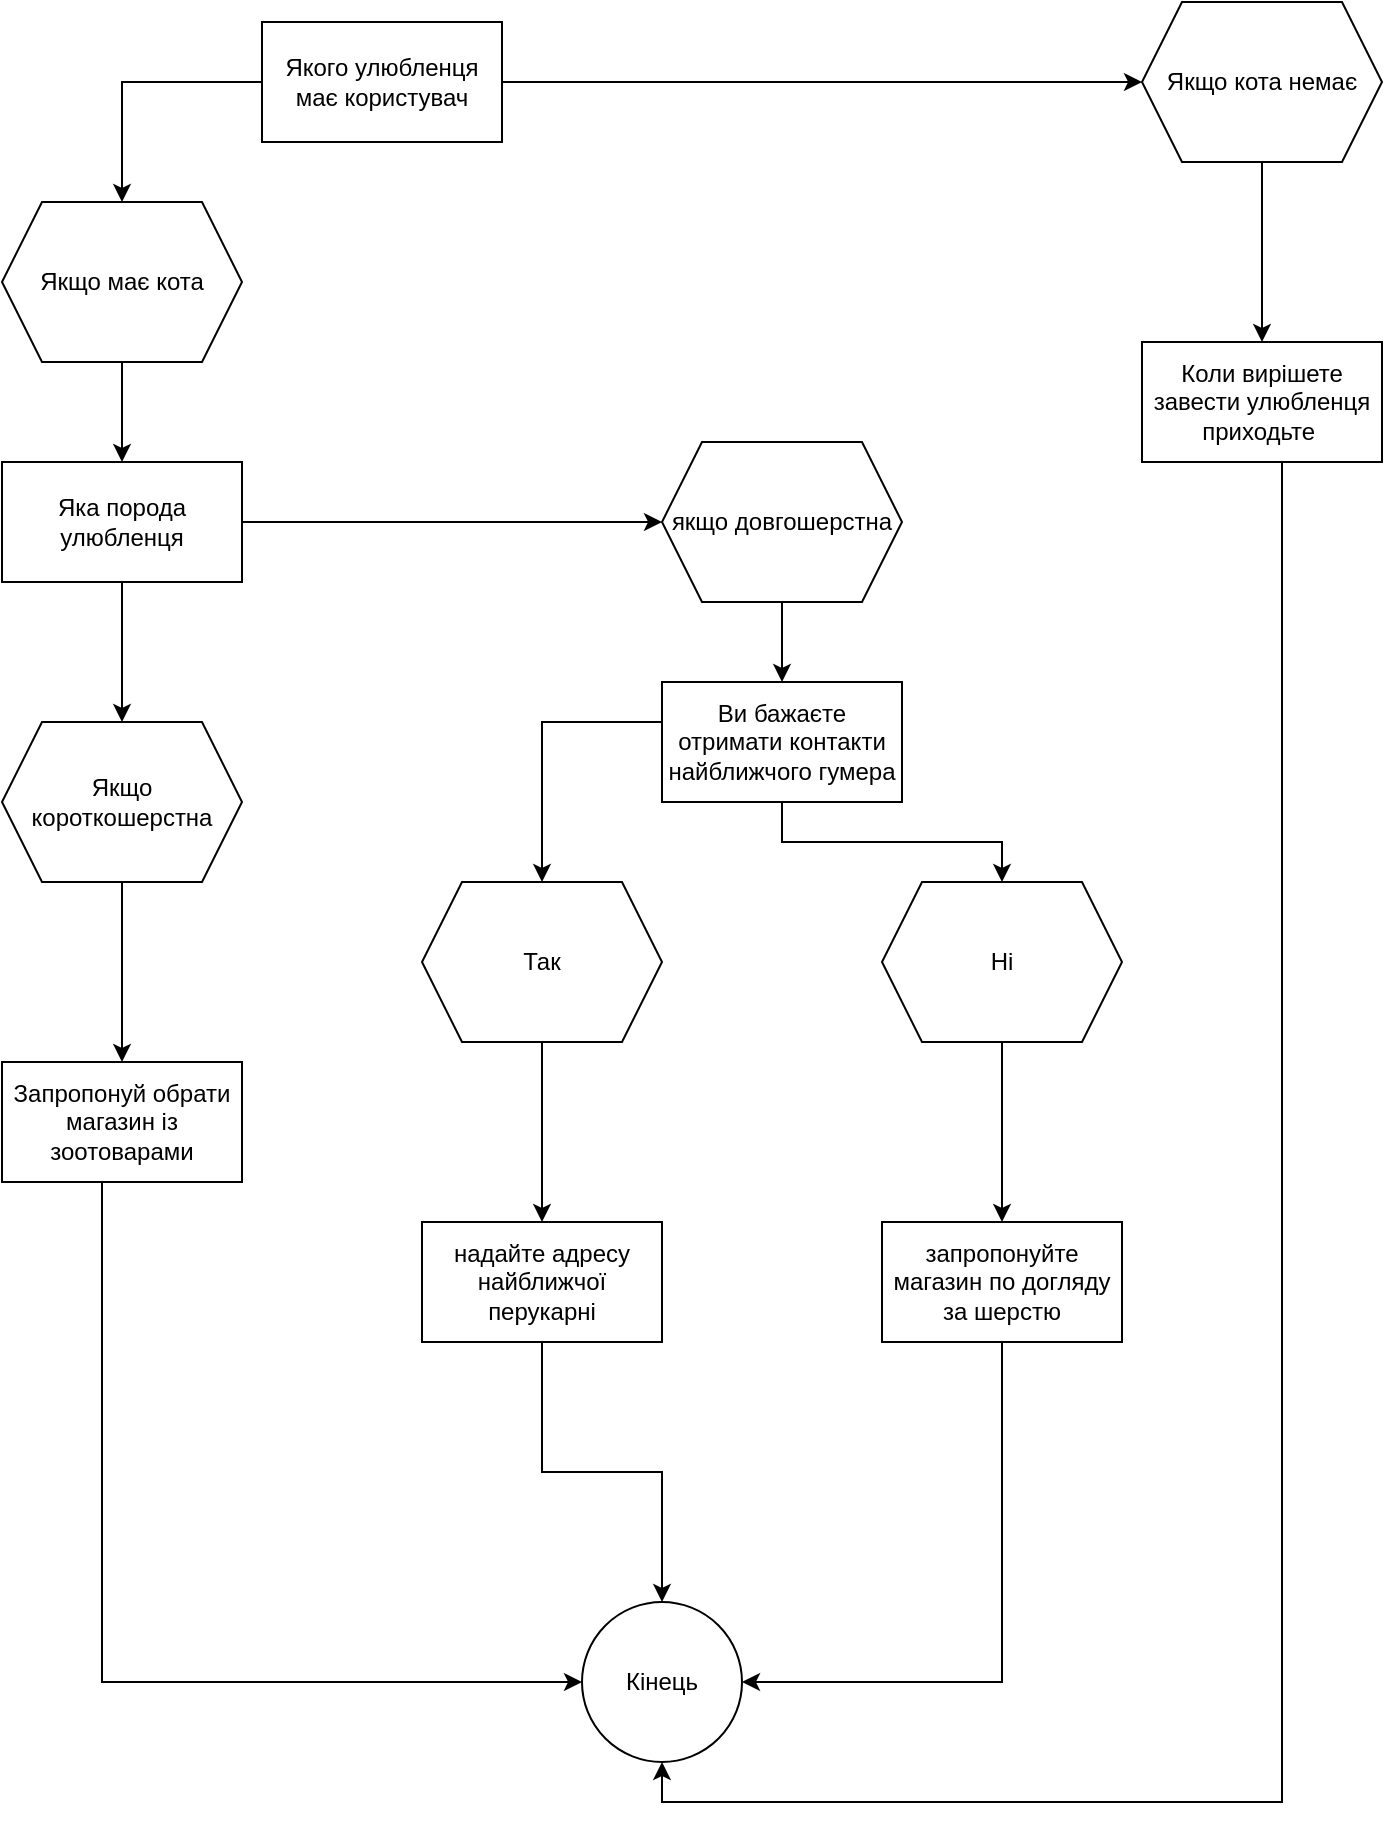 <mxfile version="21.5.0" type="google">
  <diagram name="Страница 1" id="RY51niYn_TZcuMJDe7rI">
    <mxGraphModel grid="1" page="1" gridSize="10" guides="1" tooltips="1" connect="1" arrows="1" fold="1" pageScale="1" pageWidth="827" pageHeight="1169" math="0" shadow="0">
      <root>
        <mxCell id="0" />
        <mxCell id="1" parent="0" />
        <mxCell id="OTvSE7csXxkNkC1DVWBk-58" value="" style="edgeStyle=orthogonalEdgeStyle;rounded=0;orthogonalLoop=1;jettySize=auto;html=1;" edge="1" parent="1" source="OTvSE7csXxkNkC1DVWBk-56" target="OTvSE7csXxkNkC1DVWBk-57">
          <mxGeometry relative="1" as="geometry" />
        </mxCell>
        <mxCell id="OTvSE7csXxkNkC1DVWBk-60" value="" style="edgeStyle=orthogonalEdgeStyle;rounded=0;orthogonalLoop=1;jettySize=auto;html=1;" edge="1" parent="1" source="OTvSE7csXxkNkC1DVWBk-56" target="OTvSE7csXxkNkC1DVWBk-59">
          <mxGeometry relative="1" as="geometry" />
        </mxCell>
        <mxCell id="OTvSE7csXxkNkC1DVWBk-56" value="Якого улюбленця має користувач" style="whiteSpace=wrap;html=1;" vertex="1" parent="1">
          <mxGeometry x="200" y="-10" width="120" height="60" as="geometry" />
        </mxCell>
        <mxCell id="OTvSE7csXxkNkC1DVWBk-66" value="" style="edgeStyle=orthogonalEdgeStyle;rounded=0;orthogonalLoop=1;jettySize=auto;html=1;" edge="1" parent="1" source="OTvSE7csXxkNkC1DVWBk-57" target="OTvSE7csXxkNkC1DVWBk-65">
          <mxGeometry relative="1" as="geometry" />
        </mxCell>
        <mxCell id="OTvSE7csXxkNkC1DVWBk-57" value="Якщо має кота" style="shape=hexagon;perimeter=hexagonPerimeter2;whiteSpace=wrap;html=1;fixedSize=1;" vertex="1" parent="1">
          <mxGeometry x="70" y="80" width="120" height="80" as="geometry" />
        </mxCell>
        <mxCell id="OTvSE7csXxkNkC1DVWBk-62" value="" style="edgeStyle=orthogonalEdgeStyle;rounded=0;orthogonalLoop=1;jettySize=auto;html=1;" edge="1" parent="1" source="OTvSE7csXxkNkC1DVWBk-59" target="OTvSE7csXxkNkC1DVWBk-61">
          <mxGeometry relative="1" as="geometry" />
        </mxCell>
        <mxCell id="OTvSE7csXxkNkC1DVWBk-59" value="Якщо кота немає" style="shape=hexagon;perimeter=hexagonPerimeter2;whiteSpace=wrap;html=1;fixedSize=1;" vertex="1" parent="1">
          <mxGeometry x="640" y="-20" width="120" height="80" as="geometry" />
        </mxCell>
        <mxCell id="OTvSE7csXxkNkC1DVWBk-91" style="edgeStyle=orthogonalEdgeStyle;rounded=0;orthogonalLoop=1;jettySize=auto;html=1;entryX=0.5;entryY=1;entryDx=0;entryDy=0;" edge="1" parent="1" source="OTvSE7csXxkNkC1DVWBk-61" target="OTvSE7csXxkNkC1DVWBk-87">
          <mxGeometry relative="1" as="geometry">
            <Array as="points">
              <mxPoint x="710" y="880" />
              <mxPoint x="400" y="880" />
            </Array>
          </mxGeometry>
        </mxCell>
        <mxCell id="OTvSE7csXxkNkC1DVWBk-61" value="Коли вирішете завести улюбленця приходьте&amp;nbsp;" style="whiteSpace=wrap;html=1;" vertex="1" parent="1">
          <mxGeometry x="640" y="150" width="120" height="60" as="geometry" />
        </mxCell>
        <mxCell id="OTvSE7csXxkNkC1DVWBk-68" value="" style="edgeStyle=orthogonalEdgeStyle;rounded=0;orthogonalLoop=1;jettySize=auto;html=1;" edge="1" parent="1" source="OTvSE7csXxkNkC1DVWBk-65" target="OTvSE7csXxkNkC1DVWBk-67">
          <mxGeometry relative="1" as="geometry" />
        </mxCell>
        <mxCell id="OTvSE7csXxkNkC1DVWBk-72" value="" style="edgeStyle=orthogonalEdgeStyle;rounded=0;orthogonalLoop=1;jettySize=auto;html=1;" edge="1" parent="1" source="OTvSE7csXxkNkC1DVWBk-65" target="OTvSE7csXxkNkC1DVWBk-71">
          <mxGeometry relative="1" as="geometry" />
        </mxCell>
        <mxCell id="OTvSE7csXxkNkC1DVWBk-65" value="Яка порода улюбленця" style="whiteSpace=wrap;html=1;" vertex="1" parent="1">
          <mxGeometry x="70" y="210" width="120" height="60" as="geometry" />
        </mxCell>
        <mxCell id="OTvSE7csXxkNkC1DVWBk-74" value="" style="edgeStyle=orthogonalEdgeStyle;rounded=0;orthogonalLoop=1;jettySize=auto;html=1;" edge="1" parent="1" source="OTvSE7csXxkNkC1DVWBk-67" target="OTvSE7csXxkNkC1DVWBk-73">
          <mxGeometry relative="1" as="geometry" />
        </mxCell>
        <mxCell id="OTvSE7csXxkNkC1DVWBk-67" value="Якщо короткошерстна" style="shape=hexagon;perimeter=hexagonPerimeter2;whiteSpace=wrap;html=1;fixedSize=1;" vertex="1" parent="1">
          <mxGeometry x="70" y="340" width="120" height="80" as="geometry" />
        </mxCell>
        <mxCell id="OTvSE7csXxkNkC1DVWBk-76" value="" style="edgeStyle=orthogonalEdgeStyle;rounded=0;orthogonalLoop=1;jettySize=auto;html=1;" edge="1" parent="1" source="OTvSE7csXxkNkC1DVWBk-71" target="OTvSE7csXxkNkC1DVWBk-75">
          <mxGeometry relative="1" as="geometry" />
        </mxCell>
        <mxCell id="OTvSE7csXxkNkC1DVWBk-71" value="якщо довгошерстна" style="shape=hexagon;perimeter=hexagonPerimeter2;whiteSpace=wrap;html=1;fixedSize=1;" vertex="1" parent="1">
          <mxGeometry x="400" y="200" width="120" height="80" as="geometry" />
        </mxCell>
        <mxCell id="OTvSE7csXxkNkC1DVWBk-89" style="edgeStyle=orthogonalEdgeStyle;rounded=0;orthogonalLoop=1;jettySize=auto;html=1;entryX=0;entryY=0.5;entryDx=0;entryDy=0;" edge="1" parent="1" source="OTvSE7csXxkNkC1DVWBk-73" target="OTvSE7csXxkNkC1DVWBk-87">
          <mxGeometry relative="1" as="geometry">
            <Array as="points">
              <mxPoint x="120" y="820" />
            </Array>
          </mxGeometry>
        </mxCell>
        <mxCell id="OTvSE7csXxkNkC1DVWBk-73" value="Запропонуй обрати магазин із зоотоварами" style="whiteSpace=wrap;html=1;" vertex="1" parent="1">
          <mxGeometry x="70" y="510" width="120" height="60" as="geometry" />
        </mxCell>
        <mxCell id="OTvSE7csXxkNkC1DVWBk-78" value="" style="edgeStyle=orthogonalEdgeStyle;rounded=0;orthogonalLoop=1;jettySize=auto;html=1;" edge="1" parent="1" source="OTvSE7csXxkNkC1DVWBk-75" target="OTvSE7csXxkNkC1DVWBk-77">
          <mxGeometry relative="1" as="geometry">
            <Array as="points">
              <mxPoint x="340" y="340" />
            </Array>
          </mxGeometry>
        </mxCell>
        <mxCell id="OTvSE7csXxkNkC1DVWBk-84" value="" style="edgeStyle=orthogonalEdgeStyle;rounded=0;orthogonalLoop=1;jettySize=auto;html=1;" edge="1" parent="1" source="OTvSE7csXxkNkC1DVWBk-75" target="OTvSE7csXxkNkC1DVWBk-83">
          <mxGeometry relative="1" as="geometry" />
        </mxCell>
        <mxCell id="OTvSE7csXxkNkC1DVWBk-75" value="Ви бажаєте отримати контакти найближчого гумера" style="whiteSpace=wrap;html=1;" vertex="1" parent="1">
          <mxGeometry x="400" y="320" width="120" height="60" as="geometry" />
        </mxCell>
        <mxCell id="OTvSE7csXxkNkC1DVWBk-82" value="" style="edgeStyle=orthogonalEdgeStyle;rounded=0;orthogonalLoop=1;jettySize=auto;html=1;" edge="1" parent="1" source="OTvSE7csXxkNkC1DVWBk-77" target="OTvSE7csXxkNkC1DVWBk-81">
          <mxGeometry relative="1" as="geometry" />
        </mxCell>
        <mxCell id="OTvSE7csXxkNkC1DVWBk-77" value="Так" style="shape=hexagon;perimeter=hexagonPerimeter2;whiteSpace=wrap;html=1;fixedSize=1;" vertex="1" parent="1">
          <mxGeometry x="280" y="420" width="120" height="80" as="geometry" />
        </mxCell>
        <mxCell id="OTvSE7csXxkNkC1DVWBk-88" value="" style="edgeStyle=orthogonalEdgeStyle;rounded=0;orthogonalLoop=1;jettySize=auto;html=1;" edge="1" parent="1" source="OTvSE7csXxkNkC1DVWBk-81" target="OTvSE7csXxkNkC1DVWBk-87">
          <mxGeometry relative="1" as="geometry" />
        </mxCell>
        <mxCell id="OTvSE7csXxkNkC1DVWBk-81" value="надайте адресу найближчої перукарні" style="whiteSpace=wrap;html=1;" vertex="1" parent="1">
          <mxGeometry x="280" y="590" width="120" height="60" as="geometry" />
        </mxCell>
        <mxCell id="OTvSE7csXxkNkC1DVWBk-86" value="" style="edgeStyle=orthogonalEdgeStyle;rounded=0;orthogonalLoop=1;jettySize=auto;html=1;" edge="1" parent="1" source="OTvSE7csXxkNkC1DVWBk-83" target="OTvSE7csXxkNkC1DVWBk-85">
          <mxGeometry relative="1" as="geometry" />
        </mxCell>
        <mxCell id="OTvSE7csXxkNkC1DVWBk-83" value="Ні" style="shape=hexagon;perimeter=hexagonPerimeter2;whiteSpace=wrap;html=1;fixedSize=1;" vertex="1" parent="1">
          <mxGeometry x="510" y="420" width="120" height="80" as="geometry" />
        </mxCell>
        <mxCell id="OTvSE7csXxkNkC1DVWBk-90" style="edgeStyle=orthogonalEdgeStyle;rounded=0;orthogonalLoop=1;jettySize=auto;html=1;entryX=1;entryY=0.5;entryDx=0;entryDy=0;" edge="1" parent="1" source="OTvSE7csXxkNkC1DVWBk-85" target="OTvSE7csXxkNkC1DVWBk-87">
          <mxGeometry relative="1" as="geometry">
            <Array as="points">
              <mxPoint x="570" y="820" />
            </Array>
          </mxGeometry>
        </mxCell>
        <mxCell id="OTvSE7csXxkNkC1DVWBk-85" value="запропонуйте магазин по догляду за шерстю" style="whiteSpace=wrap;html=1;" vertex="1" parent="1">
          <mxGeometry x="510" y="590" width="120" height="60" as="geometry" />
        </mxCell>
        <mxCell id="OTvSE7csXxkNkC1DVWBk-87" value="Кінець" style="ellipse;whiteSpace=wrap;html=1;" vertex="1" parent="1">
          <mxGeometry x="360" y="780" width="80" height="80" as="geometry" />
        </mxCell>
      </root>
    </mxGraphModel>
  </diagram>
</mxfile>
